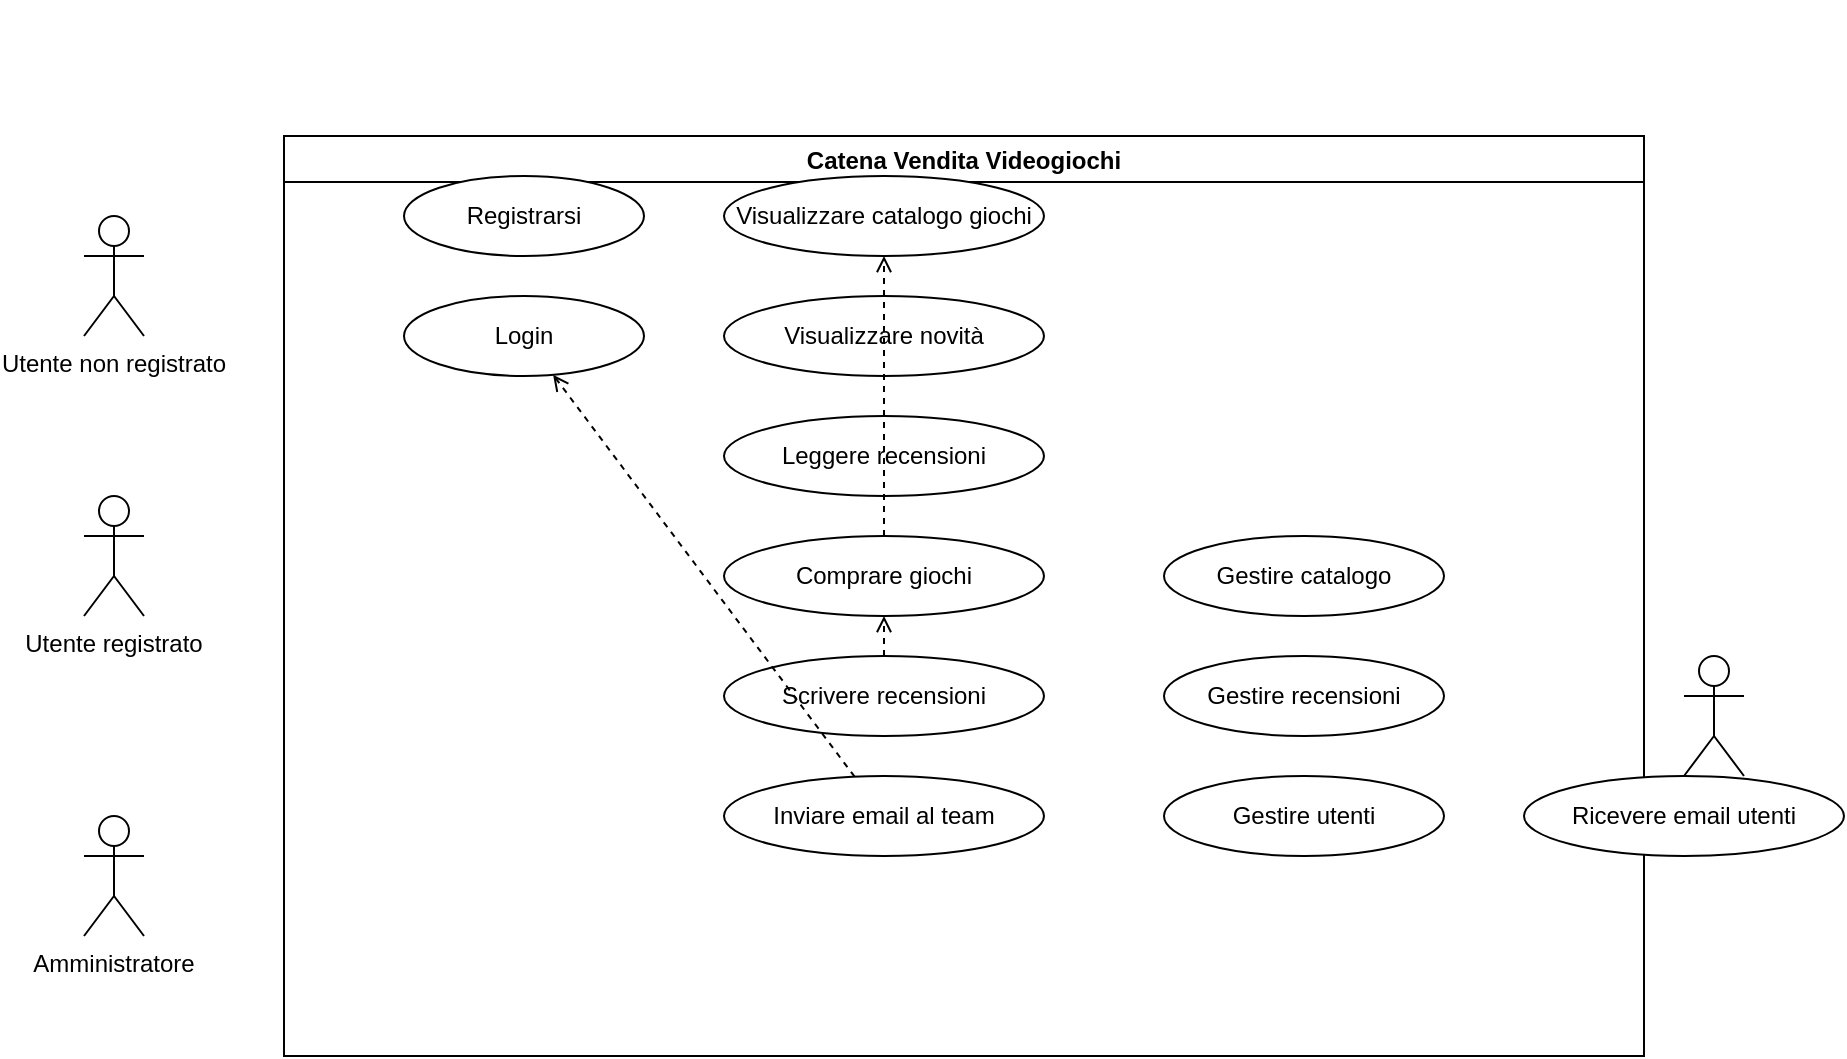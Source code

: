 <mxfile>
  <diagram name="Use Case - Catena Vendita Videogiochi" id="rXMjWZ6eShqP2UvGcVBy">
    <mxGraphModel dx="1142" dy="841" grid="1" gridSize="10" guides="1" tooltips="1" connect="1" arrows="1" fold="1" page="1" pageScale="1" pageWidth="827" pageHeight="1169" math="0" shadow="0">
      <root>
        <mxCell id="0"/>
        <mxCell id="1" parent="0"/>
        <!-- Actors -->
        <mxCell id="actor1" value="Utente non registrato" style="shape=umlActor;verticalLabelPosition=bottom;verticalAlign=top;" vertex="1" parent="1">
          <mxGeometry x="20" y="100" width="30" height="60" as="geometry"/>
        </mxCell>
        <mxCell id="actor2" value="Utente registrato" style="shape=umlActor;verticalLabelPosition=bottom;verticalAlign=top;" vertex="1" parent="1">
          <mxGeometry x="20" y="240" width="30" height="60" as="geometry"/>
        </mxCell>
        <mxCell id="actor3" value="Amministratore" style="shape=umlActor;verticalLabelPosition=bottom;verticalAlign=top;" vertex="1" parent="1">
          <mxGeometry x="20" y="400" width="30" height="60" as="geometry"/>
        </mxCell>
        <mxCell id="actor4" value="Team di sviluppo" style="shape=umlActor;verticalLabelPosition=bottom;verticalAlign=top;" vertex="1" parent="1">
          <mxGeometry x="820" y="320" width="30" height="60" as="geometry"/>
        </mxCell>
        <!-- System -->
        <mxCell id="system" value="Catena Vendita Videogiochi" style="swimlane;" vertex="1" parent="1">
          <mxGeometry x="120" y="60" width="680" height="460" as="geometry"/>
        </mxCell>
        <!-- Use cases -->
        <mxCell id="uc1" value="Registrarsi" style="ellipse;whiteSpace=wrap;aspect=fixed;" vertex="1" parent="system">
          <mxGeometry x="60" y="20" width="120" height="40" as="geometry"/>
        </mxCell>
        <mxCell id="uc2" value="Login" style="ellipse;whiteSpace=wrap;aspect=fixed;" vertex="1" parent="system">
          <mxGeometry x="60" y="80" width="120" height="40" as="geometry"/>
        </mxCell>
        <mxCell id="uc3" value="Visualizzare catalogo giochi" style="ellipse;whiteSpace=wrap;aspect=fixed;" vertex="1" parent="system">
          <mxGeometry x="220" y="20" width="160" height="40" as="geometry"/>
        </mxCell>
        <mxCell id="uc4" value="Visualizzare novità" style="ellipse;whiteSpace=wrap;aspect=fixed;" vertex="1" parent="system">
          <mxGeometry x="220" y="80" width="160" height="40" as="geometry"/>
        </mxCell>
        <mxCell id="uc5" value="Leggere recensioni" style="ellipse;whiteSpace=wrap;aspect=fixed;" vertex="1" parent="system">
          <mxGeometry x="220" y="140" width="160" height="40" as="geometry"/>
        </mxCell>
        <mxCell id="uc6" value="Comprare giochi" style="ellipse;whiteSpace=wrap;aspect=fixed;" vertex="1" parent="system">
          <mxGeometry x="220" y="200" width="160" height="40" as="geometry"/>
        </mxCell>
        <mxCell id="uc7" value="Scrivere recensioni" style="ellipse;whiteSpace=wrap;aspect=fixed;" vertex="1" parent="system">
          <mxGeometry x="220" y="260" width="160" height="40" as="geometry"/>
        </mxCell>
        <mxCell id="uc8" value="Inviare email al team" style="ellipse;whiteSpace=wrap;aspect=fixed;" vertex="1" parent="system">
          <mxGeometry x="220" y="320" width="160" height="40" as="geometry"/>
        </mxCell>
        <mxCell id="uc9" value="Gestire catalogo" style="ellipse;whiteSpace=wrap;aspect=fixed;" vertex="1" parent="system">
          <mxGeometry x="440" y="200" width="140" height="40" as="geometry"/>
        </mxCell>
        <mxCell id="uc10" value="Gestire recensioni" style="ellipse;whiteSpace=wrap;aspect=fixed;" vertex="1" parent="system">
          <mxGeometry x="440" y="260" width="140" height="40" as="geometry"/>
        </mxCell>
        <mxCell id="uc11" value="Gestire utenti" style="ellipse;whiteSpace=wrap;aspect=fixed;" vertex="1" parent="system">
          <mxGeometry x="440" y="320" width="140" height="40" as="geometry"/>
        </mxCell>
        <mxCell id="uc12" value="Ricevere email utenti" style="ellipse;whiteSpace=wrap;aspect=fixed;" vertex="1" parent="system">
          <mxGeometry x="620" y="320" width="160" height="40" as="geometry"/>
        </mxCell>
        <!-- Associations -->
        <mxCell id="a1" style="endArrow=block;" edge="1" parent="1" source="actor1" target="uc1"/>
        <mxCell id="a2" style="endArrow=block;" edge="1" parent="1" source="actor1" target="uc2"/>
        <mxCell id="a3" style="endArrow=block;" edge="1" parent="1" source="actor1" target="uc3"/>
        <mxCell id="a4" style="endArrow=block;" edge="1" parent="1" source="actor1" target="uc4"/>
        <mxCell id="a5" style="endArrow=block;" edge="1" parent="1" source="actor1" target="uc5"/>
        <mxCell id="a6" style="endArrow=block;" edge="1" parent="1" source="actor2" target="uc6"/>
        <mxCell id="a7" style="endArrow=block;" edge="1" parent="1" source="actor2" target="uc7"/>
        <mxCell id="a8" style="endArrow=block;" edge="1" parent="1" source="actor2" target="uc8"/>
        <mxCell id="a9" style="endArrow=block;" edge="1" parent="1" source="actor3" target="uc9"/>
        <mxCell id="a10" style="endArrow=block;" edge="1" parent="1" source="actor3" target="uc10"/>
        <mxCell id="a11" style="endArrow=block;" edge="1" parent="1" source="actor3" target="uc11"/>
        <mxCell id="a12" style="endArrow=block;" edge="1" parent="1" source="actor4" target="uc12"/>
        <!-- Include relationships (dashed) -->
        <mxCell id="inc1" style="dashed=1;endArrow=open;" edge="1" parent="1" source="uc6" target="uc3">
          <mxGeometry relative="1" as="geometry"/>
        </mxCell>
        <mxCell id="inc2" style="dashed=1;endArrow=open;" edge="1" parent="1" source="uc7" target="uc6">
          <mxGeometry relative="1" as="geometry"/>
        </mxCell>
        <mxCell id="inc3" style="dashed=1;endArrow=open;" edge="1" parent="1" source="uc8" target="uc2">
          <mxGeometry relative="1" as="geometry"/>
        </mxCell>
      </root>
    </mxGraphModel>
  </diagram>
</mxfile>
